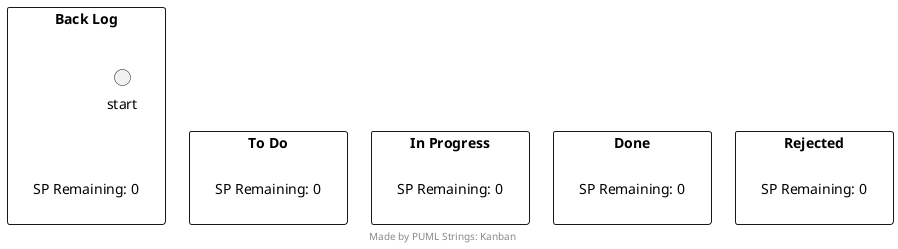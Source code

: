 
@startuml

!$glob_sp = 0
!$glob_boardnum = 0
!$glob_tsknum = 0

!$boardnames = {"name" : ["Back Log", "To Do", "In Progress", "Done", "Rejected" ]}

!procedure $json_task2section($json_in, $sectionname = "Back Log")
    
    !$old = "start"
    !$sp = 0
    !foreach $tsk in $json_in.tasks
    'render items in section
        !if %json_key_exists($tsk, board)
            !if $tsk.board == $sectionname
                node $tsk.id [
                    **$tsk.description**
                    ====
                    !$glob_sp = $glob_sp + 1
                    %string($glob_sp)
                ]

                'render the postition below the last
                !if $old != "start"
                    $old -[hidden]- $tsk.id 
                !endif 
                !$old = $tsk.id
            !endif
        !endif
    !endfor
    !$labelname = "spremain" + $glob_boardnum 
    !$labeltext = "SP Remaining: "
    !$labeltext = $labeltext + $glob_sp
    label $labelname as "$labeltext"
    !$glob_boardnum = $glob_boardnum + 1
    $old -[hidden]- $labelname
!endprocedure

!procedure $make_section($json_in, $name)
    rectangle "$name" {
        $json_task2section($json_in, $name)
    }
!endprocedure

!procedure $make_board($json_in)
    !if %json_key_exists($json_in, projectName)
        title **$json_in.projectName**
    !endif

    !foreach $sect in $boardnames.name
        $make_section($jsontasks, $sect)
    !endfor

    ' $make_section($jsontasks, "To Do")

    
    ' $make_section($jsontasks, "In Progress")

    ' $make_section($jsontasks, "Done")

    ' $make_section($jsontasks, "Rejected")

    ' "Back Log" -Right[hidden]- "To Do"
    ' "To Do" -Right[hidden]- "In Progress"
    ' "In Progress" -Right[hidden]- "Done"
    ' "Done" -Right[hidden]- "Rejected"

!endprocedure

!$jsontasks = %load_json(tasks.json)

$make_board($jsontasks)


footer Made by PUML Strings: Kanban

@enduml